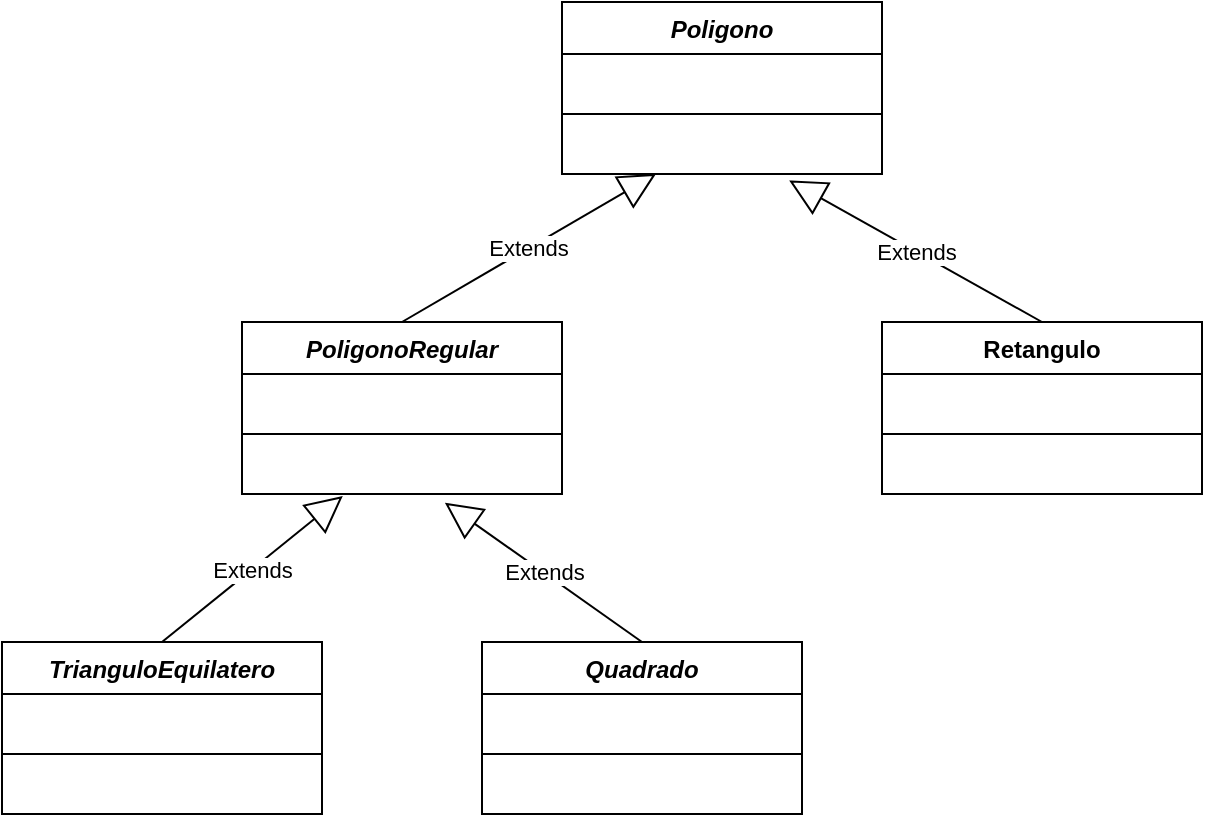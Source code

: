 <mxfile version="15.8.8" type="device"><diagram id="spgDsW31lU9MLVgNv7tm" name="Page-1"><mxGraphModel dx="668" dy="717" grid="1" gridSize="10" guides="1" tooltips="1" connect="1" arrows="1" fold="1" page="1" pageScale="1" pageWidth="827" pageHeight="1169" math="0" shadow="0"><root><mxCell id="0"/><mxCell id="1" parent="0"/><mxCell id="FPz0z-W0eZz9bNqS0ox3-1" value="Poligono" style="swimlane;fontStyle=3;align=center;verticalAlign=top;childLayout=stackLayout;horizontal=1;startSize=26;horizontalStack=0;resizeParent=1;resizeParentMax=0;resizeLast=0;collapsible=1;marginBottom=0;" parent="1" vertex="1"><mxGeometry x="400" y="120" width="160" height="86" as="geometry"/></mxCell><mxCell id="FPz0z-W0eZz9bNqS0ox3-2" value=" " style="text;strokeColor=none;fillColor=none;align=left;verticalAlign=top;spacingLeft=4;spacingRight=4;overflow=hidden;rotatable=0;points=[[0,0.5],[1,0.5]];portConstraint=eastwest;" parent="FPz0z-W0eZz9bNqS0ox3-1" vertex="1"><mxGeometry y="26" width="160" height="26" as="geometry"/></mxCell><mxCell id="FPz0z-W0eZz9bNqS0ox3-3" value="" style="line;strokeWidth=1;fillColor=none;align=left;verticalAlign=middle;spacingTop=-1;spacingLeft=3;spacingRight=3;rotatable=0;labelPosition=right;points=[];portConstraint=eastwest;" parent="FPz0z-W0eZz9bNqS0ox3-1" vertex="1"><mxGeometry y="52" width="160" height="8" as="geometry"/></mxCell><mxCell id="FPz0z-W0eZz9bNqS0ox3-4" value=" " style="text;strokeColor=none;fillColor=none;align=left;verticalAlign=top;spacingLeft=4;spacingRight=4;overflow=hidden;rotatable=0;points=[[0,0.5],[1,0.5]];portConstraint=eastwest;" parent="FPz0z-W0eZz9bNqS0ox3-1" vertex="1"><mxGeometry y="60" width="160" height="26" as="geometry"/></mxCell><mxCell id="FPz0z-W0eZz9bNqS0ox3-13" value="Extends" style="endArrow=block;endSize=16;endFill=0;html=1;rounded=0;entryX=0.294;entryY=0.996;entryDx=0;entryDy=0;entryPerimeter=0;exitX=0.5;exitY=0;exitDx=0;exitDy=0;" parent="1" source="FPz0z-W0eZz9bNqS0ox3-15" target="FPz0z-W0eZz9bNqS0ox3-4" edge="1"><mxGeometry width="160" relative="1" as="geometry"><mxPoint x="320" y="250" as="sourcePoint"/><mxPoint x="560" y="430" as="targetPoint"/></mxGeometry></mxCell><mxCell id="FPz0z-W0eZz9bNqS0ox3-14" value="Extends" style="endArrow=block;endSize=16;endFill=0;html=1;rounded=0;entryX=0.71;entryY=1.124;entryDx=0;entryDy=0;entryPerimeter=0;exitX=0.5;exitY=0;exitDx=0;exitDy=0;" parent="1" source="FPz0z-W0eZz9bNqS0ox3-19" target="FPz0z-W0eZz9bNqS0ox3-4" edge="1"><mxGeometry width="160" relative="1" as="geometry"><mxPoint x="610" y="280" as="sourcePoint"/><mxPoint x="560" y="430" as="targetPoint"/></mxGeometry></mxCell><mxCell id="FPz0z-W0eZz9bNqS0ox3-15" value="PoligonoRegular" style="swimlane;fontStyle=3;align=center;verticalAlign=top;childLayout=stackLayout;horizontal=1;startSize=26;horizontalStack=0;resizeParent=1;resizeParentMax=0;resizeLast=0;collapsible=1;marginBottom=0;" parent="1" vertex="1"><mxGeometry x="240" y="280" width="160" height="86" as="geometry"/></mxCell><mxCell id="FPz0z-W0eZz9bNqS0ox3-16" value=" " style="text;strokeColor=none;fillColor=none;align=left;verticalAlign=top;spacingLeft=4;spacingRight=4;overflow=hidden;rotatable=0;points=[[0,0.5],[1,0.5]];portConstraint=eastwest;" parent="FPz0z-W0eZz9bNqS0ox3-15" vertex="1"><mxGeometry y="26" width="160" height="26" as="geometry"/></mxCell><mxCell id="FPz0z-W0eZz9bNqS0ox3-17" value="" style="line;strokeWidth=1;fillColor=none;align=left;verticalAlign=middle;spacingTop=-1;spacingLeft=3;spacingRight=3;rotatable=0;labelPosition=right;points=[];portConstraint=eastwest;" parent="FPz0z-W0eZz9bNqS0ox3-15" vertex="1"><mxGeometry y="52" width="160" height="8" as="geometry"/></mxCell><mxCell id="FPz0z-W0eZz9bNqS0ox3-18" value=" " style="text;strokeColor=none;fillColor=none;align=left;verticalAlign=top;spacingLeft=4;spacingRight=4;overflow=hidden;rotatable=0;points=[[0,0.5],[1,0.5]];portConstraint=eastwest;" parent="FPz0z-W0eZz9bNqS0ox3-15" vertex="1"><mxGeometry y="60" width="160" height="26" as="geometry"/></mxCell><mxCell id="FPz0z-W0eZz9bNqS0ox3-19" value="Retangulo" style="swimlane;fontStyle=1;align=center;verticalAlign=top;childLayout=stackLayout;horizontal=1;startSize=26;horizontalStack=0;resizeParent=1;resizeParentMax=0;resizeLast=0;collapsible=1;marginBottom=0;" parent="1" vertex="1"><mxGeometry x="560" y="280" width="160" height="86" as="geometry"/></mxCell><mxCell id="FPz0z-W0eZz9bNqS0ox3-20" value=" " style="text;strokeColor=none;fillColor=none;align=left;verticalAlign=top;spacingLeft=4;spacingRight=4;overflow=hidden;rotatable=0;points=[[0,0.5],[1,0.5]];portConstraint=eastwest;" parent="FPz0z-W0eZz9bNqS0ox3-19" vertex="1"><mxGeometry y="26" width="160" height="26" as="geometry"/></mxCell><mxCell id="FPz0z-W0eZz9bNqS0ox3-21" value="" style="line;strokeWidth=1;fillColor=none;align=left;verticalAlign=middle;spacingTop=-1;spacingLeft=3;spacingRight=3;rotatable=0;labelPosition=right;points=[];portConstraint=eastwest;" parent="FPz0z-W0eZz9bNqS0ox3-19" vertex="1"><mxGeometry y="52" width="160" height="8" as="geometry"/></mxCell><mxCell id="FPz0z-W0eZz9bNqS0ox3-22" value=" " style="text;strokeColor=none;fillColor=none;align=left;verticalAlign=top;spacingLeft=4;spacingRight=4;overflow=hidden;rotatable=0;points=[[0,0.5],[1,0.5]];portConstraint=eastwest;" parent="FPz0z-W0eZz9bNqS0ox3-19" vertex="1"><mxGeometry y="60" width="160" height="26" as="geometry"/></mxCell><mxCell id="FPz0z-W0eZz9bNqS0ox3-23" value="TrianguloEquilatero" style="swimlane;fontStyle=3;align=center;verticalAlign=top;childLayout=stackLayout;horizontal=1;startSize=26;horizontalStack=0;resizeParent=1;resizeParentMax=0;resizeLast=0;collapsible=1;marginBottom=0;" parent="1" vertex="1"><mxGeometry x="120" y="440" width="160" height="86" as="geometry"/></mxCell><mxCell id="FPz0z-W0eZz9bNqS0ox3-24" value=" " style="text;strokeColor=none;fillColor=none;align=left;verticalAlign=top;spacingLeft=4;spacingRight=4;overflow=hidden;rotatable=0;points=[[0,0.5],[1,0.5]];portConstraint=eastwest;" parent="FPz0z-W0eZz9bNqS0ox3-23" vertex="1"><mxGeometry y="26" width="160" height="26" as="geometry"/></mxCell><mxCell id="FPz0z-W0eZz9bNqS0ox3-25" value="" style="line;strokeWidth=1;fillColor=none;align=left;verticalAlign=middle;spacingTop=-1;spacingLeft=3;spacingRight=3;rotatable=0;labelPosition=right;points=[];portConstraint=eastwest;" parent="FPz0z-W0eZz9bNqS0ox3-23" vertex="1"><mxGeometry y="52" width="160" height="8" as="geometry"/></mxCell><mxCell id="FPz0z-W0eZz9bNqS0ox3-26" value=" " style="text;strokeColor=none;fillColor=none;align=left;verticalAlign=top;spacingLeft=4;spacingRight=4;overflow=hidden;rotatable=0;points=[[0,0.5],[1,0.5]];portConstraint=eastwest;" parent="FPz0z-W0eZz9bNqS0ox3-23" vertex="1"><mxGeometry y="60" width="160" height="26" as="geometry"/></mxCell><mxCell id="FPz0z-W0eZz9bNqS0ox3-27" value="Quadrado" style="swimlane;fontStyle=3;align=center;verticalAlign=top;childLayout=stackLayout;horizontal=1;startSize=26;horizontalStack=0;resizeParent=1;resizeParentMax=0;resizeLast=0;collapsible=1;marginBottom=0;" parent="1" vertex="1"><mxGeometry x="360" y="440" width="160" height="86" as="geometry"/></mxCell><mxCell id="FPz0z-W0eZz9bNqS0ox3-28" value=" " style="text;strokeColor=none;fillColor=none;align=left;verticalAlign=top;spacingLeft=4;spacingRight=4;overflow=hidden;rotatable=0;points=[[0,0.5],[1,0.5]];portConstraint=eastwest;" parent="FPz0z-W0eZz9bNqS0ox3-27" vertex="1"><mxGeometry y="26" width="160" height="26" as="geometry"/></mxCell><mxCell id="FPz0z-W0eZz9bNqS0ox3-29" value="" style="line;strokeWidth=1;fillColor=none;align=left;verticalAlign=middle;spacingTop=-1;spacingLeft=3;spacingRight=3;rotatable=0;labelPosition=right;points=[];portConstraint=eastwest;" parent="FPz0z-W0eZz9bNqS0ox3-27" vertex="1"><mxGeometry y="52" width="160" height="8" as="geometry"/></mxCell><mxCell id="FPz0z-W0eZz9bNqS0ox3-30" value=" " style="text;strokeColor=none;fillColor=none;align=left;verticalAlign=top;spacingLeft=4;spacingRight=4;overflow=hidden;rotatable=0;points=[[0,0.5],[1,0.5]];portConstraint=eastwest;" parent="FPz0z-W0eZz9bNqS0ox3-27" vertex="1"><mxGeometry y="60" width="160" height="26" as="geometry"/></mxCell><mxCell id="FPz0z-W0eZz9bNqS0ox3-31" value="Extends" style="endArrow=block;endSize=16;endFill=0;html=1;rounded=0;exitX=0.5;exitY=0;exitDx=0;exitDy=0;entryX=0.315;entryY=1.039;entryDx=0;entryDy=0;entryPerimeter=0;" parent="1" source="FPz0z-W0eZz9bNqS0ox3-23" target="FPz0z-W0eZz9bNqS0ox3-18" edge="1"><mxGeometry width="160" relative="1" as="geometry"><mxPoint x="340" y="430" as="sourcePoint"/><mxPoint x="500" y="430" as="targetPoint"/></mxGeometry></mxCell><mxCell id="FPz0z-W0eZz9bNqS0ox3-32" value="Extends" style="endArrow=block;endSize=16;endFill=0;html=1;rounded=0;entryX=0.634;entryY=1.167;entryDx=0;entryDy=0;entryPerimeter=0;exitX=0.5;exitY=0;exitDx=0;exitDy=0;" parent="1" source="FPz0z-W0eZz9bNqS0ox3-27" target="FPz0z-W0eZz9bNqS0ox3-18" edge="1"><mxGeometry width="160" relative="1" as="geometry"><mxPoint x="340" y="430" as="sourcePoint"/><mxPoint x="500" y="430" as="targetPoint"/></mxGeometry></mxCell></root></mxGraphModel></diagram></mxfile>